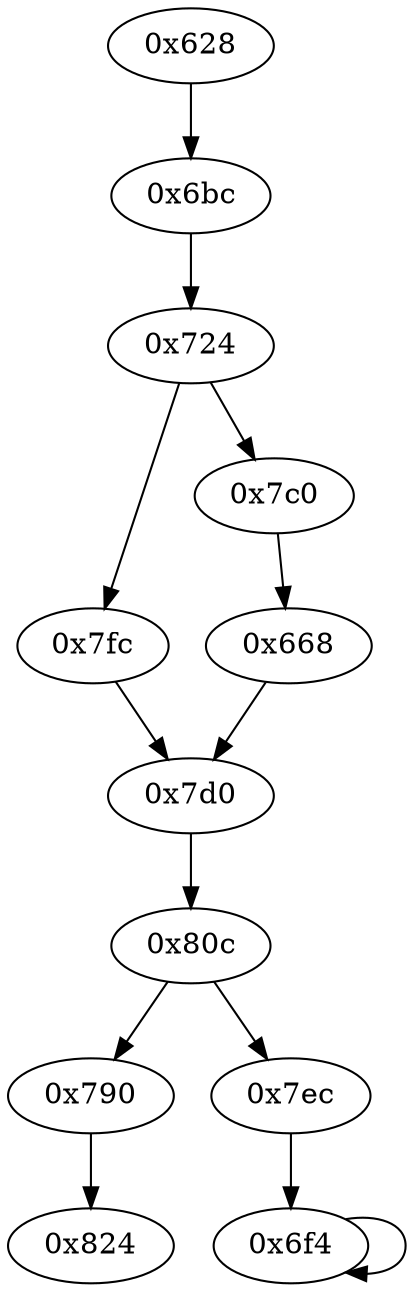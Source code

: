 digraph "" {
	"0x6bc"	 [opcode="[u'ldr', u'ldrb', u'strb', u'ldr', u'b']"];
	"0x724"	 [opcode="[u'ldrb', u'str', u'ldr', u'ldr', u'ldr', u'cmp', u'mov', u'b']"];
	"0x6bc" -> "0x724";
	"0x824"	 [opcode="[u'mov', u'sub', u'pop']"];
	"0x790"	 [opcode="[u'mov', u'bl', u'ldr', u'b']"];
	"0x790" -> "0x824";
	"0x7fc"	 [opcode="[u'mov', u'bl', u'ldr', u'b']"];
	"0x7d0"	 [opcode="[u'ldr', u'cmp', u'mov', u'mov', u'strb', u'ldr', u'b']"];
	"0x7fc" -> "0x7d0";
	"0x724" -> "0x7fc";
	"0x7c0"	 [opcode="[u'mov', u'bl', u'ldr', u'b']"];
	"0x724" -> "0x7c0";
	"0x80c"	 [opcode="[u'ldrb', u'ldr', u'ldr', u'cmp', u'mov', u'b']"];
	"0x7d0" -> "0x80c";
	"0x628"	 [opcode="[u'push', u'add', u'sub', u'ldr', u'mov', u'ldr', u'ldr', u'ldr', u'add', u'ldr', u'add', u'ldr', u'add', u'ldr', u'add', u'b']"];
	"0x628" -> "0x6bc";
	"0x80c" -> "0x790";
	"0x7ec"	 [opcode="[u'mov', u'bl', u'ldr', u'b']"];
	"0x80c" -> "0x7ec";
	"0x668"	 [opcode="[u'ldr', u'cmp', u'mov', u'mov']"];
	"0x668" -> "0x7d0";
	"0x7c0" -> "0x668";
	"0x6f4"	 [opcode="[u'ldr', u'cmp', u'mov', u'mov', u'b']"];
	"0x7ec" -> "0x6f4";
	"0x6f4" -> "0x6f4";
}
